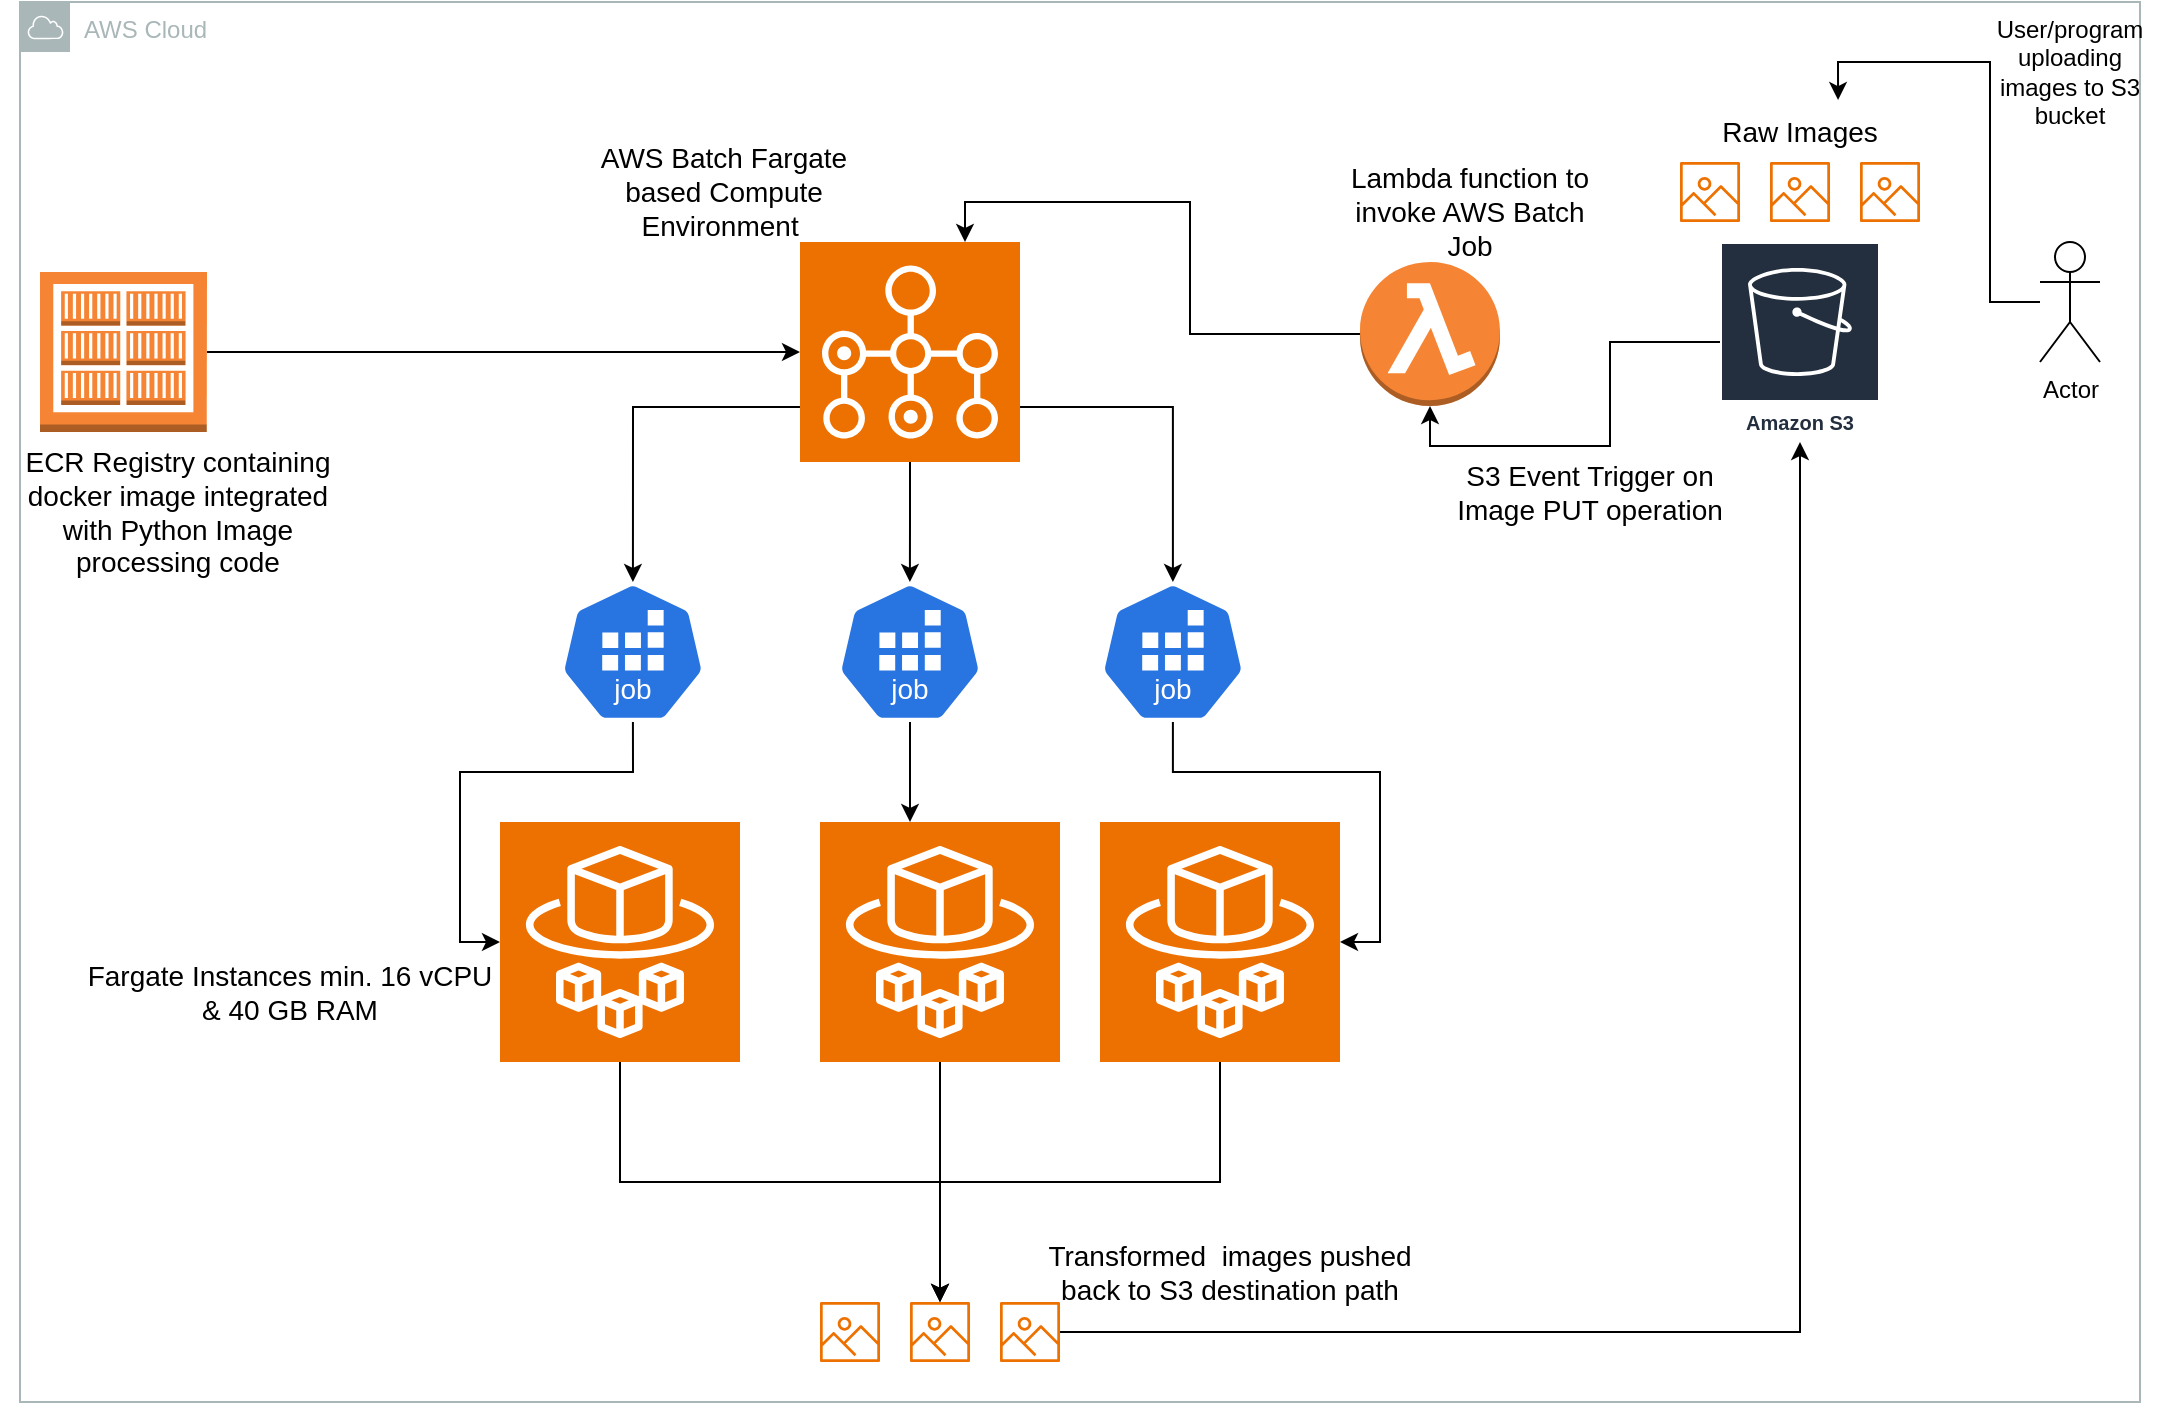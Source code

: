 <mxfile version="24.5.4" type="github">
  <diagram name="Page-1" id="wWoS2yOWbxYqyao1v2vq">
    <mxGraphModel dx="1222" dy="1871" grid="1" gridSize="10" guides="1" tooltips="1" connect="1" arrows="1" fold="1" page="1" pageScale="1" pageWidth="827" pageHeight="1169" math="0" shadow="0">
      <root>
        <mxCell id="0" />
        <mxCell id="1" parent="0" />
        <mxCell id="cE4wBSt6Cz68baS_RhRs-1" value="AWS Cloud" style="sketch=0;outlineConnect=0;gradientColor=none;html=1;whiteSpace=wrap;fontSize=12;fontStyle=0;shape=mxgraph.aws4.group;grIcon=mxgraph.aws4.group_aws_cloud;strokeColor=#AAB7B8;fillColor=none;verticalAlign=top;align=left;spacingLeft=30;fontColor=#AAB7B8;dashed=0;" vertex="1" parent="1">
          <mxGeometry x="40" y="-50" width="1060" height="700" as="geometry" />
        </mxCell>
        <mxCell id="cE4wBSt6Cz68baS_RhRs-38" value="" style="edgeStyle=orthogonalEdgeStyle;rounded=0;orthogonalLoop=1;jettySize=auto;html=1;entryX=0.5;entryY=1;entryDx=0;entryDy=0;entryPerimeter=0;" edge="1" parent="1" source="cE4wBSt6Cz68baS_RhRs-2" target="cE4wBSt6Cz68baS_RhRs-3">
          <mxGeometry relative="1" as="geometry" />
        </mxCell>
        <mxCell id="cE4wBSt6Cz68baS_RhRs-2" value="Amazon S3" style="sketch=0;outlineConnect=0;fontColor=#232F3E;gradientColor=none;strokeColor=#ffffff;fillColor=#232F3E;dashed=0;verticalLabelPosition=middle;verticalAlign=bottom;align=center;html=1;whiteSpace=wrap;fontSize=10;fontStyle=1;spacing=3;shape=mxgraph.aws4.productIcon;prIcon=mxgraph.aws4.s3;" vertex="1" parent="1">
          <mxGeometry x="890" y="70" width="80" height="100" as="geometry" />
        </mxCell>
        <mxCell id="cE4wBSt6Cz68baS_RhRs-15" style="edgeStyle=orthogonalEdgeStyle;rounded=0;orthogonalLoop=1;jettySize=auto;html=1;exitX=0;exitY=0.5;exitDx=0;exitDy=0;exitPerimeter=0;entryX=0.75;entryY=0;entryDx=0;entryDy=0;entryPerimeter=0;" edge="1" parent="1" source="cE4wBSt6Cz68baS_RhRs-3" target="cE4wBSt6Cz68baS_RhRs-4">
          <mxGeometry relative="1" as="geometry" />
        </mxCell>
        <mxCell id="cE4wBSt6Cz68baS_RhRs-3" value="" style="outlineConnect=0;dashed=0;verticalLabelPosition=bottom;verticalAlign=top;align=center;html=1;shape=mxgraph.aws3.lambda_function;fillColor=#F58534;gradientColor=none;" vertex="1" parent="1">
          <mxGeometry x="710" y="80" width="70" height="72" as="geometry" />
        </mxCell>
        <mxCell id="cE4wBSt6Cz68baS_RhRs-16" style="edgeStyle=orthogonalEdgeStyle;rounded=0;orthogonalLoop=1;jettySize=auto;html=1;exitX=0.5;exitY=1;exitDx=0;exitDy=0;exitPerimeter=0;" edge="1" parent="1" source="cE4wBSt6Cz68baS_RhRs-4" target="cE4wBSt6Cz68baS_RhRs-8">
          <mxGeometry relative="1" as="geometry" />
        </mxCell>
        <mxCell id="cE4wBSt6Cz68baS_RhRs-17" style="edgeStyle=orthogonalEdgeStyle;rounded=0;orthogonalLoop=1;jettySize=auto;html=1;exitX=1;exitY=0.75;exitDx=0;exitDy=0;exitPerimeter=0;" edge="1" parent="1" source="cE4wBSt6Cz68baS_RhRs-4" target="cE4wBSt6Cz68baS_RhRs-13">
          <mxGeometry relative="1" as="geometry" />
        </mxCell>
        <mxCell id="cE4wBSt6Cz68baS_RhRs-4" value="" style="sketch=0;points=[[0,0,0],[0.25,0,0],[0.5,0,0],[0.75,0,0],[1,0,0],[0,1,0],[0.25,1,0],[0.5,1,0],[0.75,1,0],[1,1,0],[0,0.25,0],[0,0.5,0],[0,0.75,0],[1,0.25,0],[1,0.5,0],[1,0.75,0]];outlineConnect=0;fontColor=#232F3E;fillColor=#ED7100;strokeColor=#ffffff;dashed=0;verticalLabelPosition=bottom;verticalAlign=top;align=center;html=1;fontSize=12;fontStyle=0;aspect=fixed;shape=mxgraph.aws4.resourceIcon;resIcon=mxgraph.aws4.batch;" vertex="1" parent="1">
          <mxGeometry x="430" y="70" width="110" height="110" as="geometry" />
        </mxCell>
        <mxCell id="cE4wBSt6Cz68baS_RhRs-30" style="edgeStyle=orthogonalEdgeStyle;rounded=0;orthogonalLoop=1;jettySize=auto;html=1;" edge="1" parent="1" source="cE4wBSt6Cz68baS_RhRs-6" target="cE4wBSt6Cz68baS_RhRs-27">
          <mxGeometry relative="1" as="geometry" />
        </mxCell>
        <mxCell id="cE4wBSt6Cz68baS_RhRs-6" value="" style="sketch=0;points=[[0,0,0],[0.25,0,0],[0.5,0,0],[0.75,0,0],[1,0,0],[0,1,0],[0.25,1,0],[0.5,1,0],[0.75,1,0],[1,1,0],[0,0.25,0],[0,0.5,0],[0,0.75,0],[1,0.25,0],[1,0.5,0],[1,0.75,0]];outlineConnect=0;fontColor=#232F3E;fillColor=#ED7100;strokeColor=#ffffff;dashed=0;verticalLabelPosition=bottom;verticalAlign=top;align=center;html=1;fontSize=12;fontStyle=0;aspect=fixed;shape=mxgraph.aws4.resourceIcon;resIcon=mxgraph.aws4.fargate;" vertex="1" parent="1">
          <mxGeometry x="440" y="360" width="120" height="120" as="geometry" />
        </mxCell>
        <mxCell id="cE4wBSt6Cz68baS_RhRs-22" style="edgeStyle=orthogonalEdgeStyle;rounded=0;orthogonalLoop=1;jettySize=auto;html=1;" edge="1" parent="1" source="cE4wBSt6Cz68baS_RhRs-7" target="cE4wBSt6Cz68baS_RhRs-4">
          <mxGeometry relative="1" as="geometry" />
        </mxCell>
        <mxCell id="cE4wBSt6Cz68baS_RhRs-7" value="" style="outlineConnect=0;dashed=0;verticalLabelPosition=bottom;verticalAlign=top;align=center;html=1;shape=mxgraph.aws3.ecr_registry;fillColor=#F58534;gradientColor=none;" vertex="1" parent="1">
          <mxGeometry x="50" y="85" width="83.5" height="80" as="geometry" />
        </mxCell>
        <mxCell id="cE4wBSt6Cz68baS_RhRs-20" value="" style="edgeStyle=orthogonalEdgeStyle;rounded=0;orthogonalLoop=1;jettySize=auto;html=1;" edge="1" parent="1" source="cE4wBSt6Cz68baS_RhRs-8" target="cE4wBSt6Cz68baS_RhRs-6">
          <mxGeometry relative="1" as="geometry">
            <Array as="points">
              <mxPoint x="490" y="380" />
              <mxPoint x="490" y="380" />
            </Array>
          </mxGeometry>
        </mxCell>
        <mxCell id="cE4wBSt6Cz68baS_RhRs-8" value="" style="aspect=fixed;sketch=0;html=1;dashed=0;whitespace=wrap;verticalLabelPosition=bottom;verticalAlign=top;fillColor=#2875E2;strokeColor=#ffffff;points=[[0.005,0.63,0],[0.1,0.2,0],[0.9,0.2,0],[0.5,0,0],[0.995,0.63,0],[0.72,0.99,0],[0.5,1,0],[0.28,0.99,0]];shape=mxgraph.kubernetes.icon2;kubernetesLabel=1;prIcon=job" vertex="1" parent="1">
          <mxGeometry x="448.54" y="240" width="72.92" height="70" as="geometry" />
        </mxCell>
        <mxCell id="cE4wBSt6Cz68baS_RhRs-40" style="edgeStyle=orthogonalEdgeStyle;rounded=0;orthogonalLoop=1;jettySize=auto;html=1;exitX=0.5;exitY=1;exitDx=0;exitDy=0;exitPerimeter=0;" edge="1" parent="1" source="cE4wBSt6Cz68baS_RhRs-10" target="cE4wBSt6Cz68baS_RhRs-27">
          <mxGeometry relative="1" as="geometry" />
        </mxCell>
        <mxCell id="cE4wBSt6Cz68baS_RhRs-10" value="" style="sketch=0;points=[[0,0,0],[0.25,0,0],[0.5,0,0],[0.75,0,0],[1,0,0],[0,1,0],[0.25,1,0],[0.5,1,0],[0.75,1,0],[1,1,0],[0,0.25,0],[0,0.5,0],[0,0.75,0],[1,0.25,0],[1,0.5,0],[1,0.75,0]];outlineConnect=0;fontColor=#232F3E;fillColor=#ED7100;strokeColor=#ffffff;dashed=0;verticalLabelPosition=bottom;verticalAlign=top;align=center;html=1;fontSize=12;fontStyle=0;aspect=fixed;shape=mxgraph.aws4.resourceIcon;resIcon=mxgraph.aws4.fargate;" vertex="1" parent="1">
          <mxGeometry x="280" y="360" width="120" height="120" as="geometry" />
        </mxCell>
        <mxCell id="cE4wBSt6Cz68baS_RhRs-35" style="edgeStyle=orthogonalEdgeStyle;rounded=0;orthogonalLoop=1;jettySize=auto;html=1;exitX=0.5;exitY=1;exitDx=0;exitDy=0;exitPerimeter=0;" edge="1" parent="1" source="cE4wBSt6Cz68baS_RhRs-11" target="cE4wBSt6Cz68baS_RhRs-27">
          <mxGeometry relative="1" as="geometry" />
        </mxCell>
        <mxCell id="cE4wBSt6Cz68baS_RhRs-11" value="" style="sketch=0;points=[[0,0,0],[0.25,0,0],[0.5,0,0],[0.75,0,0],[1,0,0],[0,1,0],[0.25,1,0],[0.5,1,0],[0.75,1,0],[1,1,0],[0,0.25,0],[0,0.5,0],[0,0.75,0],[1,0.25,0],[1,0.5,0],[1,0.75,0]];outlineConnect=0;fontColor=#232F3E;fillColor=#ED7100;strokeColor=#ffffff;dashed=0;verticalLabelPosition=bottom;verticalAlign=top;align=center;html=1;fontSize=12;fontStyle=0;aspect=fixed;shape=mxgraph.aws4.resourceIcon;resIcon=mxgraph.aws4.fargate;" vertex="1" parent="1">
          <mxGeometry x="580" y="360" width="120" height="120" as="geometry" />
        </mxCell>
        <mxCell id="cE4wBSt6Cz68baS_RhRs-12" value="" style="aspect=fixed;sketch=0;html=1;dashed=0;whitespace=wrap;verticalLabelPosition=bottom;verticalAlign=top;fillColor=#2875E2;strokeColor=#ffffff;points=[[0.005,0.63,0],[0.1,0.2,0],[0.9,0.2,0],[0.5,0,0],[0.995,0.63,0],[0.72,0.99,0],[0.5,1,0],[0.28,0.99,0]];shape=mxgraph.kubernetes.icon2;kubernetesLabel=1;prIcon=job" vertex="1" parent="1">
          <mxGeometry x="310" y="240" width="72.92" height="70" as="geometry" />
        </mxCell>
        <mxCell id="cE4wBSt6Cz68baS_RhRs-13" value="" style="aspect=fixed;sketch=0;html=1;dashed=0;whitespace=wrap;verticalLabelPosition=bottom;verticalAlign=top;fillColor=#2875E2;strokeColor=#ffffff;points=[[0.005,0.63,0],[0.1,0.2,0],[0.9,0.2,0],[0.5,0,0],[0.995,0.63,0],[0.72,0.99,0],[0.5,1,0],[0.28,0.99,0]];shape=mxgraph.kubernetes.icon2;kubernetesLabel=1;prIcon=job" vertex="1" parent="1">
          <mxGeometry x="580" y="240" width="72.92" height="70" as="geometry" />
        </mxCell>
        <mxCell id="cE4wBSt6Cz68baS_RhRs-18" style="edgeStyle=orthogonalEdgeStyle;rounded=0;orthogonalLoop=1;jettySize=auto;html=1;exitX=0;exitY=0.75;exitDx=0;exitDy=0;exitPerimeter=0;entryX=0.5;entryY=0;entryDx=0;entryDy=0;entryPerimeter=0;" edge="1" parent="1" source="cE4wBSt6Cz68baS_RhRs-4" target="cE4wBSt6Cz68baS_RhRs-12">
          <mxGeometry relative="1" as="geometry" />
        </mxCell>
        <mxCell id="cE4wBSt6Cz68baS_RhRs-23" value="" style="sketch=0;outlineConnect=0;fontColor=#232F3E;gradientColor=none;fillColor=#ED7100;strokeColor=none;dashed=0;verticalLabelPosition=bottom;verticalAlign=top;align=center;html=1;fontSize=12;fontStyle=0;aspect=fixed;pointerEvents=1;shape=mxgraph.aws4.container_registry_image;" vertex="1" parent="1">
          <mxGeometry x="870" y="30" width="30" height="30" as="geometry" />
        </mxCell>
        <mxCell id="cE4wBSt6Cz68baS_RhRs-24" value="" style="sketch=0;outlineConnect=0;fontColor=#232F3E;gradientColor=none;fillColor=#ED7100;strokeColor=none;dashed=0;verticalLabelPosition=bottom;verticalAlign=top;align=center;html=1;fontSize=12;fontStyle=0;aspect=fixed;pointerEvents=1;shape=mxgraph.aws4.container_registry_image;" vertex="1" parent="1">
          <mxGeometry x="915" y="30" width="30" height="30" as="geometry" />
        </mxCell>
        <mxCell id="cE4wBSt6Cz68baS_RhRs-25" value="" style="sketch=0;outlineConnect=0;fontColor=#232F3E;gradientColor=none;fillColor=#ED7100;strokeColor=none;dashed=0;verticalLabelPosition=bottom;verticalAlign=top;align=center;html=1;fontSize=12;fontStyle=0;aspect=fixed;pointerEvents=1;shape=mxgraph.aws4.container_registry_image;" vertex="1" parent="1">
          <mxGeometry x="960" y="30" width="30" height="30" as="geometry" />
        </mxCell>
        <mxCell id="cE4wBSt6Cz68baS_RhRs-27" value="" style="sketch=0;outlineConnect=0;fontColor=#232F3E;gradientColor=none;fillColor=#ED7100;strokeColor=none;dashed=0;verticalLabelPosition=bottom;verticalAlign=top;align=center;html=1;fontSize=12;fontStyle=0;aspect=fixed;pointerEvents=1;shape=mxgraph.aws4.container_registry_image;" vertex="1" parent="1">
          <mxGeometry x="485" y="600" width="30" height="30" as="geometry" />
        </mxCell>
        <mxCell id="cE4wBSt6Cz68baS_RhRs-39" style="edgeStyle=orthogonalEdgeStyle;rounded=0;orthogonalLoop=1;jettySize=auto;html=1;" edge="1" parent="1" source="cE4wBSt6Cz68baS_RhRs-28" target="cE4wBSt6Cz68baS_RhRs-2">
          <mxGeometry relative="1" as="geometry" />
        </mxCell>
        <mxCell id="cE4wBSt6Cz68baS_RhRs-28" value="" style="sketch=0;outlineConnect=0;fontColor=#232F3E;gradientColor=none;fillColor=#ED7100;strokeColor=none;dashed=0;verticalLabelPosition=bottom;verticalAlign=top;align=center;html=1;fontSize=12;fontStyle=0;aspect=fixed;pointerEvents=1;shape=mxgraph.aws4.container_registry_image;" vertex="1" parent="1">
          <mxGeometry x="530" y="600" width="30" height="30" as="geometry" />
        </mxCell>
        <mxCell id="cE4wBSt6Cz68baS_RhRs-36" value="" style="sketch=0;outlineConnect=0;fontColor=#232F3E;gradientColor=none;fillColor=#ED7100;strokeColor=none;dashed=0;verticalLabelPosition=bottom;verticalAlign=top;align=center;html=1;fontSize=12;fontStyle=0;aspect=fixed;pointerEvents=1;shape=mxgraph.aws4.container_registry_image;" vertex="1" parent="1">
          <mxGeometry x="440" y="600" width="30" height="30" as="geometry" />
        </mxCell>
        <mxCell id="cE4wBSt6Cz68baS_RhRs-41" style="edgeStyle=orthogonalEdgeStyle;rounded=0;orthogonalLoop=1;jettySize=auto;html=1;exitX=0.5;exitY=1;exitDx=0;exitDy=0;exitPerimeter=0;entryX=0;entryY=0.5;entryDx=0;entryDy=0;entryPerimeter=0;" edge="1" parent="1" source="cE4wBSt6Cz68baS_RhRs-12" target="cE4wBSt6Cz68baS_RhRs-10">
          <mxGeometry relative="1" as="geometry" />
        </mxCell>
        <mxCell id="cE4wBSt6Cz68baS_RhRs-42" style="edgeStyle=orthogonalEdgeStyle;rounded=0;orthogonalLoop=1;jettySize=auto;html=1;entryX=1;entryY=0.5;entryDx=0;entryDy=0;entryPerimeter=0;" edge="1" parent="1" source="cE4wBSt6Cz68baS_RhRs-13" target="cE4wBSt6Cz68baS_RhRs-11">
          <mxGeometry relative="1" as="geometry" />
        </mxCell>
        <mxCell id="cE4wBSt6Cz68baS_RhRs-43" value="&lt;font style=&quot;font-size: 14px;&quot;&gt;Raw Images&lt;/font&gt;" style="text;html=1;align=center;verticalAlign=middle;whiteSpace=wrap;rounded=0;" vertex="1" parent="1">
          <mxGeometry x="860" width="140" height="30" as="geometry" />
        </mxCell>
        <mxCell id="cE4wBSt6Cz68baS_RhRs-44" value="&lt;font style=&quot;font-size: 14px;&quot;&gt;S3 Event Trigger on Image PUT operation&lt;/font&gt;" style="text;html=1;align=center;verticalAlign=middle;whiteSpace=wrap;rounded=0;" vertex="1" parent="1">
          <mxGeometry x="750" y="180" width="150" height="30" as="geometry" />
        </mxCell>
        <mxCell id="cE4wBSt6Cz68baS_RhRs-46" value="&lt;font style=&quot;font-size: 14px;&quot;&gt;Lambda function to invoke AWS Batch Job&lt;/font&gt;" style="text;html=1;align=center;verticalAlign=middle;whiteSpace=wrap;rounded=0;" vertex="1" parent="1">
          <mxGeometry x="700" y="40" width="130" height="30" as="geometry" />
        </mxCell>
        <mxCell id="cE4wBSt6Cz68baS_RhRs-47" value="&lt;font style=&quot;font-size: 14px;&quot;&gt;AWS Batch Fargate based Compute Environment&amp;nbsp;&lt;/font&gt;" style="text;html=1;align=center;verticalAlign=middle;whiteSpace=wrap;rounded=0;" vertex="1" parent="1">
          <mxGeometry x="320" y="30" width="144" height="30" as="geometry" />
        </mxCell>
        <mxCell id="cE4wBSt6Cz68baS_RhRs-50" value="&lt;font style=&quot;font-size: 14px;&quot;&gt;Fargate Instances min. 16 vCPU &amp;amp; 40 GB RAM&lt;/font&gt;" style="text;html=1;align=center;verticalAlign=middle;whiteSpace=wrap;rounded=0;" vertex="1" parent="1">
          <mxGeometry x="70" y="410" width="210" height="70" as="geometry" />
        </mxCell>
        <mxCell id="cE4wBSt6Cz68baS_RhRs-55" value="&lt;font style=&quot;font-size: 14px;&quot;&gt;ECR Registry containing docker image integrated with Python Image processing code&lt;/font&gt;" style="text;html=1;align=center;verticalAlign=middle;whiteSpace=wrap;rounded=0;" vertex="1" parent="1">
          <mxGeometry x="30" y="190" width="178.25" height="30" as="geometry" />
        </mxCell>
        <mxCell id="cE4wBSt6Cz68baS_RhRs-57" value="&lt;font style=&quot;font-size: 14px;&quot;&gt;Transformed&amp;nbsp; images pushed back to S3 destination path&lt;/font&gt;" style="text;html=1;align=center;verticalAlign=middle;whiteSpace=wrap;rounded=0;" vertex="1" parent="1">
          <mxGeometry x="550" y="570" width="190" height="30" as="geometry" />
        </mxCell>
        <mxCell id="cE4wBSt6Cz68baS_RhRs-61" value="Actor" style="shape=umlActor;verticalLabelPosition=bottom;verticalAlign=top;html=1;outlineConnect=0;" vertex="1" parent="1">
          <mxGeometry x="1050" y="70" width="30" height="60" as="geometry" />
        </mxCell>
        <mxCell id="cE4wBSt6Cz68baS_RhRs-62" style="edgeStyle=orthogonalEdgeStyle;rounded=0;orthogonalLoop=1;jettySize=auto;html=1;entryX=0.636;entryY=-0.033;entryDx=0;entryDy=0;entryPerimeter=0;" edge="1" parent="1" source="cE4wBSt6Cz68baS_RhRs-61" target="cE4wBSt6Cz68baS_RhRs-43">
          <mxGeometry relative="1" as="geometry" />
        </mxCell>
        <mxCell id="cE4wBSt6Cz68baS_RhRs-65" value="User/program uploading images to S3 bucket" style="text;html=1;align=center;verticalAlign=middle;whiteSpace=wrap;rounded=0;" vertex="1" parent="1">
          <mxGeometry x="1020" y="-30" width="90" height="30" as="geometry" />
        </mxCell>
      </root>
    </mxGraphModel>
  </diagram>
</mxfile>
